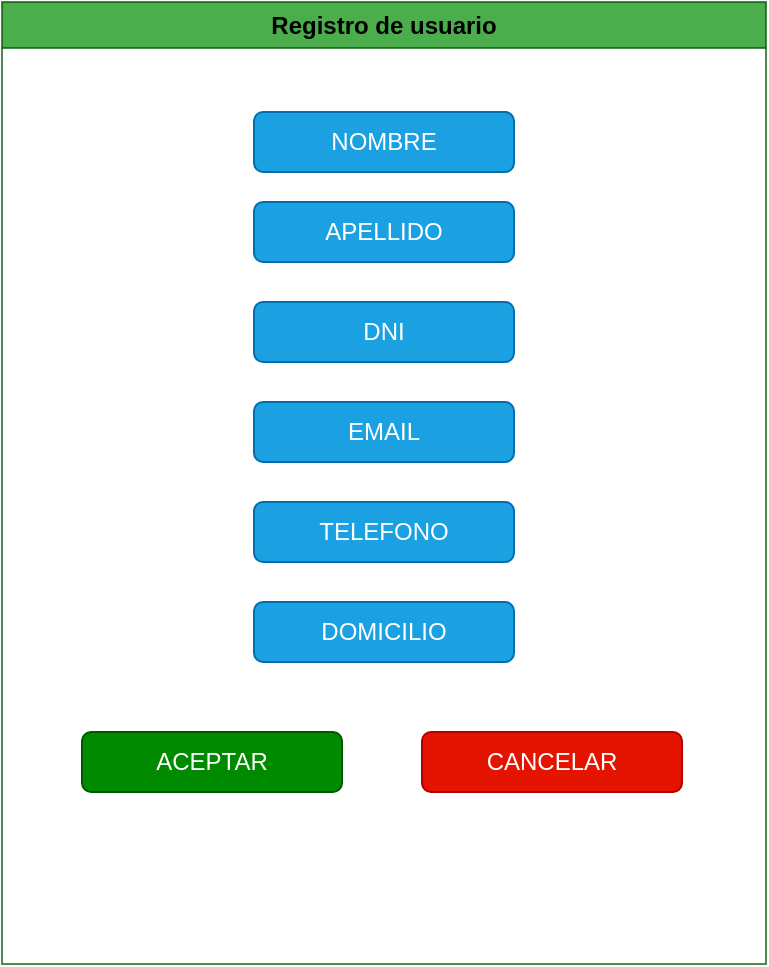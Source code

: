 <mxfile version="27.0.2">
  <diagram name="Página-1" id="Ot_-Mr4bFp7TJ5_a9pxv">
    <mxGraphModel dx="1410" dy="833" grid="0" gridSize="10" guides="1" tooltips="1" connect="1" arrows="1" fold="1" page="1" pageScale="1" pageWidth="827" pageHeight="1169" background="light-dark(#ffffff, #fefbfb)" math="0" shadow="0">
      <root>
        <mxCell id="0" />
        <mxCell id="1" parent="0" />
        <mxCell id="YvgkLhhPr4zb0zmvWF8X-1" value="&lt;font style=&quot;color: rgb(0, 0, 0);&quot;&gt;Registro de usuario&lt;/font&gt;" style="swimlane;whiteSpace=wrap;html=1;fillColor=#008a00;fontColor=#ffffff;strokeColor=#005700;opacity=70;swimlaneFillColor=none;" parent="1" vertex="1">
          <mxGeometry x="230" y="240" width="382" height="481" as="geometry" />
        </mxCell>
        <mxCell id="YvgkLhhPr4zb0zmvWF8X-4" value="NOMBRE" style="rounded=1;whiteSpace=wrap;html=1;fillColor=#1ba1e2;fontColor=#ffffff;strokeColor=#006EAF;" parent="YvgkLhhPr4zb0zmvWF8X-1" vertex="1">
          <mxGeometry x="126" y="55" width="130" height="30" as="geometry" />
        </mxCell>
        <mxCell id="YvgkLhhPr4zb0zmvWF8X-6" value="EMAIL" style="rounded=1;whiteSpace=wrap;html=1;fillColor=#1ba1e2;fontColor=#ffffff;strokeColor=#006EAF;" parent="YvgkLhhPr4zb0zmvWF8X-1" vertex="1">
          <mxGeometry x="126" y="200" width="130" height="30" as="geometry" />
        </mxCell>
        <mxCell id="YvgkLhhPr4zb0zmvWF8X-7" value="APELLIDO" style="rounded=1;whiteSpace=wrap;html=1;fillColor=#1ba1e2;fontColor=#ffffff;strokeColor=#006EAF;" parent="YvgkLhhPr4zb0zmvWF8X-1" vertex="1">
          <mxGeometry x="126" y="100" width="130" height="30" as="geometry" />
        </mxCell>
        <mxCell id="YvgkLhhPr4zb0zmvWF8X-12" value="DNI" style="rounded=1;whiteSpace=wrap;html=1;fillColor=#1ba1e2;fontColor=#ffffff;strokeColor=#006EAF;" parent="YvgkLhhPr4zb0zmvWF8X-1" vertex="1">
          <mxGeometry x="126" y="150" width="130" height="30" as="geometry" />
        </mxCell>
        <mxCell id="YvgkLhhPr4zb0zmvWF8X-14" value="TELEFONO" style="rounded=1;whiteSpace=wrap;html=1;fillColor=#1ba1e2;fontColor=#ffffff;strokeColor=#006EAF;" parent="YvgkLhhPr4zb0zmvWF8X-1" vertex="1">
          <mxGeometry x="126" y="250" width="130" height="30" as="geometry" />
        </mxCell>
        <mxCell id="YvgkLhhPr4zb0zmvWF8X-15" style="edgeStyle=orthogonalEdgeStyle;rounded=0;orthogonalLoop=1;jettySize=auto;html=1;exitX=0.5;exitY=1;exitDx=0;exitDy=0;" parent="YvgkLhhPr4zb0zmvWF8X-1" source="YvgkLhhPr4zb0zmvWF8X-6" target="YvgkLhhPr4zb0zmvWF8X-6" edge="1">
          <mxGeometry relative="1" as="geometry" />
        </mxCell>
        <mxCell id="L4RosRnTEpqPOQrj-JuH-1" value="ACEPTAR" style="rounded=1;whiteSpace=wrap;html=1;fillColor=#008a00;fontColor=#ffffff;strokeColor=#005700;" parent="YvgkLhhPr4zb0zmvWF8X-1" vertex="1">
          <mxGeometry x="40" y="365" width="130" height="30" as="geometry" />
        </mxCell>
        <mxCell id="L4RosRnTEpqPOQrj-JuH-2" value="CANCELAR" style="rounded=1;whiteSpace=wrap;html=1;fillColor=#e51400;fontColor=#ffffff;strokeColor=#B20000;" parent="YvgkLhhPr4zb0zmvWF8X-1" vertex="1">
          <mxGeometry x="210" y="365" width="130" height="30" as="geometry" />
        </mxCell>
        <mxCell id="L4RosRnTEpqPOQrj-JuH-12" value="DOMICILIO" style="rounded=1;whiteSpace=wrap;html=1;fillColor=#1ba1e2;fontColor=#ffffff;strokeColor=#006EAF;" parent="YvgkLhhPr4zb0zmvWF8X-1" vertex="1">
          <mxGeometry x="126" y="300" width="130" height="30" as="geometry" />
        </mxCell>
      </root>
    </mxGraphModel>
  </diagram>
</mxfile>
